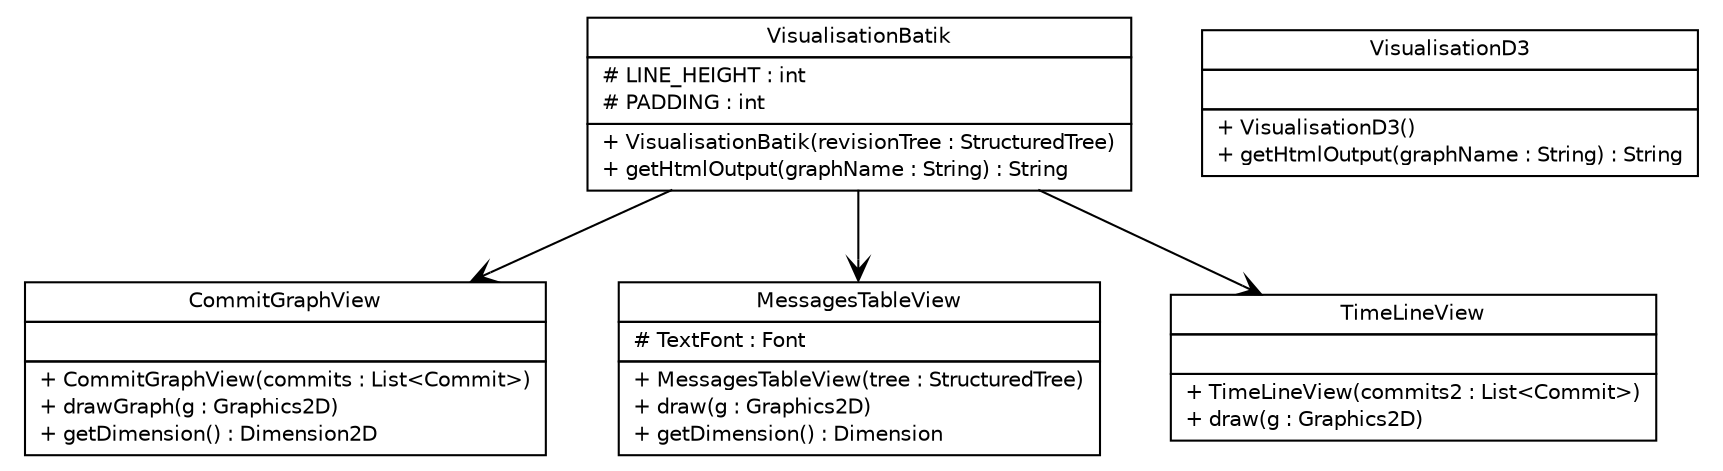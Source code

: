#!/usr/local/bin/dot
#
# Class diagram 
# Generated by UMLGraph version R5_6-24-gf6e263 (http://www.umlgraph.org/)
#

digraph G {
	edge [fontname="Helvetica",fontsize=10,labelfontname="Helvetica",labelfontsize=10];
	node [fontname="Helvetica",fontsize=10,shape=plaintext];
	nodesep=0.25;
	ranksep=0.5;
	// de.tud.plt.r43ples.visualisation.CommitGraphView
	c78 [label=<<table title="de.tud.plt.r43ples.visualisation.CommitGraphView" border="0" cellborder="1" cellspacing="0" cellpadding="2" port="p" href="./CommitGraphView.html">
		<tr><td><table border="0" cellspacing="0" cellpadding="1">
<tr><td align="center" balign="center"> CommitGraphView </td></tr>
		</table></td></tr>
		<tr><td><table border="0" cellspacing="0" cellpadding="1">
<tr><td align="left" balign="left">  </td></tr>
		</table></td></tr>
		<tr><td><table border="0" cellspacing="0" cellpadding="1">
<tr><td align="left" balign="left"> + CommitGraphView(commits : List&lt;Commit&gt;) </td></tr>
<tr><td align="left" balign="left"> + drawGraph(g : Graphics2D) </td></tr>
<tr><td align="left" balign="left"> + getDimension() : Dimension2D </td></tr>
		</table></td></tr>
		</table>>, URL="./CommitGraphView.html", fontname="Helvetica", fontcolor="black", fontsize=10.0];
	// de.tud.plt.r43ples.visualisation.MessagesTableView
	c79 [label=<<table title="de.tud.plt.r43ples.visualisation.MessagesTableView" border="0" cellborder="1" cellspacing="0" cellpadding="2" port="p" href="./MessagesTableView.html">
		<tr><td><table border="0" cellspacing="0" cellpadding="1">
<tr><td align="center" balign="center"> MessagesTableView </td></tr>
		</table></td></tr>
		<tr><td><table border="0" cellspacing="0" cellpadding="1">
<tr><td align="left" balign="left"> # TextFont : Font </td></tr>
		</table></td></tr>
		<tr><td><table border="0" cellspacing="0" cellpadding="1">
<tr><td align="left" balign="left"> + MessagesTableView(tree : StructuredTree) </td></tr>
<tr><td align="left" balign="left"> + draw(g : Graphics2D) </td></tr>
<tr><td align="left" balign="left"> + getDimension() : Dimension </td></tr>
		</table></td></tr>
		</table>>, URL="./MessagesTableView.html", fontname="Helvetica", fontcolor="black", fontsize=10.0];
	// de.tud.plt.r43ples.visualisation.TimeLineView
	c80 [label=<<table title="de.tud.plt.r43ples.visualisation.TimeLineView" border="0" cellborder="1" cellspacing="0" cellpadding="2" port="p" href="./TimeLineView.html">
		<tr><td><table border="0" cellspacing="0" cellpadding="1">
<tr><td align="center" balign="center"> TimeLineView </td></tr>
		</table></td></tr>
		<tr><td><table border="0" cellspacing="0" cellpadding="1">
<tr><td align="left" balign="left">  </td></tr>
		</table></td></tr>
		<tr><td><table border="0" cellspacing="0" cellpadding="1">
<tr><td align="left" balign="left"> + TimeLineView(commits2 : List&lt;Commit&gt;) </td></tr>
<tr><td align="left" balign="left"> + draw(g : Graphics2D) </td></tr>
		</table></td></tr>
		</table>>, URL="./TimeLineView.html", fontname="Helvetica", fontcolor="black", fontsize=10.0];
	// de.tud.plt.r43ples.visualisation.VisualisationBatik
	c81 [label=<<table title="de.tud.plt.r43ples.visualisation.VisualisationBatik" border="0" cellborder="1" cellspacing="0" cellpadding="2" port="p" href="./VisualisationBatik.html">
		<tr><td><table border="0" cellspacing="0" cellpadding="1">
<tr><td align="center" balign="center"> VisualisationBatik </td></tr>
		</table></td></tr>
		<tr><td><table border="0" cellspacing="0" cellpadding="1">
<tr><td align="left" balign="left"> # LINE_HEIGHT : int </td></tr>
<tr><td align="left" balign="left"> # PADDING : int </td></tr>
		</table></td></tr>
		<tr><td><table border="0" cellspacing="0" cellpadding="1">
<tr><td align="left" balign="left"> + VisualisationBatik(revisionTree : StructuredTree) </td></tr>
<tr><td align="left" balign="left"> + getHtmlOutput(graphName : String) : String </td></tr>
		</table></td></tr>
		</table>>, URL="./VisualisationBatik.html", fontname="Helvetica", fontcolor="black", fontsize=10.0];
	// de.tud.plt.r43ples.visualisation.VisualisationD3
	c82 [label=<<table title="de.tud.plt.r43ples.visualisation.VisualisationD3" border="0" cellborder="1" cellspacing="0" cellpadding="2" port="p" href="./VisualisationD3.html">
		<tr><td><table border="0" cellspacing="0" cellpadding="1">
<tr><td align="center" balign="center"> VisualisationD3 </td></tr>
		</table></td></tr>
		<tr><td><table border="0" cellspacing="0" cellpadding="1">
<tr><td align="left" balign="left">  </td></tr>
		</table></td></tr>
		<tr><td><table border="0" cellspacing="0" cellpadding="1">
<tr><td align="left" balign="left"> + VisualisationD3() </td></tr>
<tr><td align="left" balign="left"> + getHtmlOutput(graphName : String) : String </td></tr>
		</table></td></tr>
		</table>>, URL="./VisualisationD3.html", fontname="Helvetica", fontcolor="black", fontsize=10.0];
	// de.tud.plt.r43ples.visualisation.VisualisationBatik NAVASSOC de.tud.plt.r43ples.visualisation.TimeLineView
	c81:p -> c80:p [taillabel="", label="", headlabel="", fontname="Helvetica", fontcolor="black", fontsize=10.0, color="black", arrowhead=open];
	// de.tud.plt.r43ples.visualisation.VisualisationBatik NAVASSOC de.tud.plt.r43ples.visualisation.CommitGraphView
	c81:p -> c78:p [taillabel="", label="", headlabel="", fontname="Helvetica", fontcolor="black", fontsize=10.0, color="black", arrowhead=open];
	// de.tud.plt.r43ples.visualisation.VisualisationBatik NAVASSOC de.tud.plt.r43ples.visualisation.MessagesTableView
	c81:p -> c79:p [taillabel="", label="", headlabel="", fontname="Helvetica", fontcolor="black", fontsize=10.0, color="black", arrowhead=open];
}

